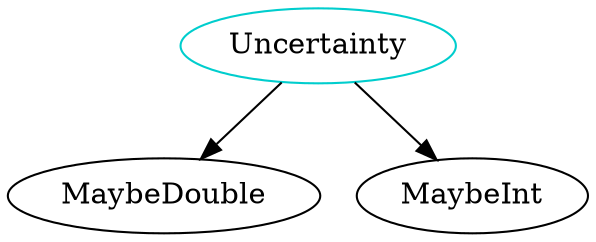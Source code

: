 digraph uncertainty{
Uncertainty -> MaybeDouble;
Uncertainty -> MaybeInt;
Uncertainty	[shape=oval, color=cyan3, label="Uncertainty"];
}
